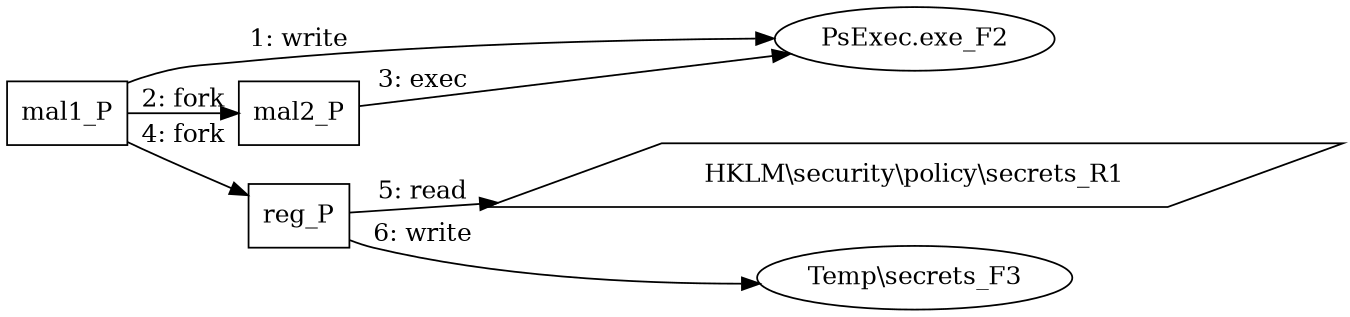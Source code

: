 digraph "T1003.004" {
rankdir="LR"
size="9"
fixedsize="false"
splines="true"
nodesep=0.3
ranksep=0
fontsize=10
overlap="scalexy"
engine= "neato"
	"mal1_P" [node_type=Process shape=box]
	"mal2_P" [node_type=Process shape=box]
	"reg_P" [node_type=Process shape=box]
	"HKLM\\security\\policy\\secrets_R1" [node_type=Registry shape=parallelogram]
	"PsExec.exe_F2" [node_type=File shape=ellipse]
	"Temp\\secrets_F3" [node_type=File shape=ellipse]
	"mal1_P" -> "PsExec.exe_F2" [label="1: write"]
	"mal1_P" -> mal2_P [label="2: fork"]
	"mal2_P" -> "PsExec.exe_F2" [label="3: exec"]
	"mal1_P" -> reg_P [label="4: fork"]
	"reg_P" -> "HKLM\\security\\policy\\secrets_R1" [label="5: read"]
	"reg_P" -> "Temp\\secrets_F3" [label="6: write"]
}
